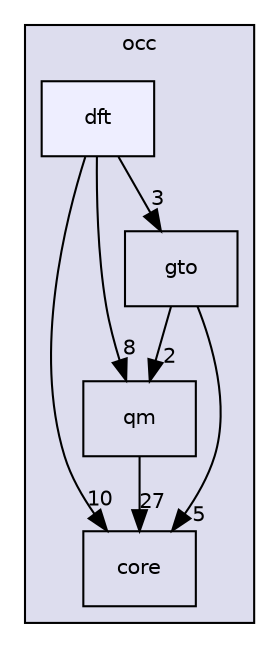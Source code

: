 digraph "/home/runner/work/occ/occ/include/occ/dft" {
  bgcolor=transparent;
  compound=true
  node [ fontsize="10", fontname="Helvetica"];
  edge [ labelfontsize="10", labelfontname="Helvetica"];
  subgraph clusterdir_8b7861ad11e4db9a5e6a6da237b17e56 {
    graph [ bgcolor="#ddddee", pencolor="black", label="occ" fontname="Helvetica", fontsize="10", URL="dir_8b7861ad11e4db9a5e6a6da237b17e56.html"]
  dir_737cf82dfc93877bbe50a83dfe5e1c2d [shape=box label="qm" URL="dir_737cf82dfc93877bbe50a83dfe5e1c2d.html"];
  dir_a9a9bd00ca35510371062c24de1517b5 [shape=box label="core" URL="dir_a9a9bd00ca35510371062c24de1517b5.html"];
  dir_cfc5afc38a17fd298438dc647b813568 [shape=box label="gto" URL="dir_cfc5afc38a17fd298438dc647b813568.html"];
  dir_7ab1db0ec535273aaa16e13087447790 [shape=box, label="dft", style="filled", fillcolor="#eeeeff", pencolor="black", URL="dir_7ab1db0ec535273aaa16e13087447790.html"];
  }
  dir_737cf82dfc93877bbe50a83dfe5e1c2d->dir_a9a9bd00ca35510371062c24de1517b5 [headlabel="27", labeldistance=1.5 headhref="dir_000004_000003.html"];
  dir_cfc5afc38a17fd298438dc647b813568->dir_737cf82dfc93877bbe50a83dfe5e1c2d [headlabel="2", labeldistance=1.5 headhref="dir_000009_000004.html"];
  dir_cfc5afc38a17fd298438dc647b813568->dir_a9a9bd00ca35510371062c24de1517b5 [headlabel="5", labeldistance=1.5 headhref="dir_000009_000003.html"];
  dir_7ab1db0ec535273aaa16e13087447790->dir_737cf82dfc93877bbe50a83dfe5e1c2d [headlabel="8", labeldistance=1.5 headhref="dir_000007_000004.html"];
  dir_7ab1db0ec535273aaa16e13087447790->dir_a9a9bd00ca35510371062c24de1517b5 [headlabel="10", labeldistance=1.5 headhref="dir_000007_000003.html"];
  dir_7ab1db0ec535273aaa16e13087447790->dir_cfc5afc38a17fd298438dc647b813568 [headlabel="3", labeldistance=1.5 headhref="dir_000007_000009.html"];
}
